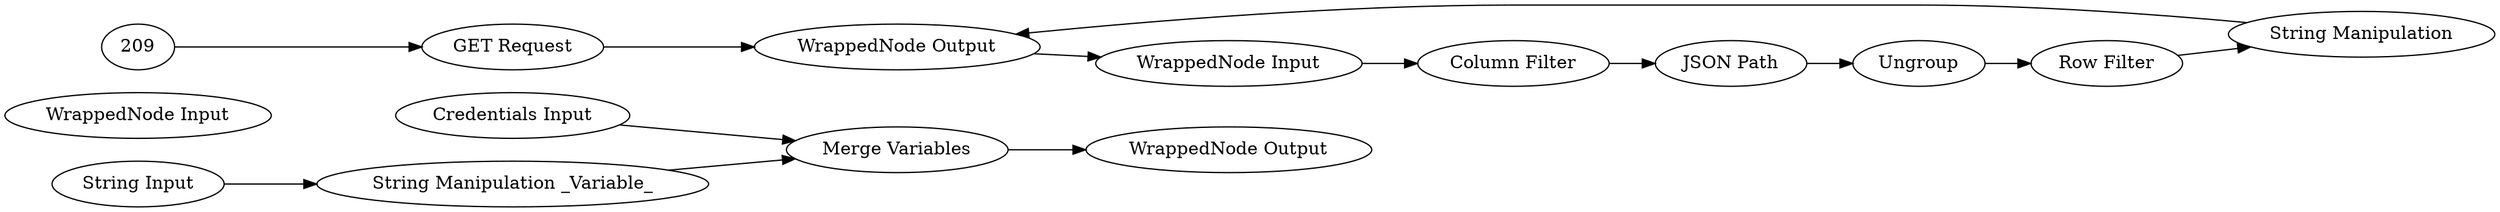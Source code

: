 digraph {
	199 [label="Credentials Input"]
	200 [label="String Input"]
	201 [label="Merge Variables"]
	202 [label="String Manipulation _Variable_"]
	203 [label="WrappedNode Input"]
	204 [label="WrappedNode Output"]
	210 [label="GET Request"]
	216 [label="DELETE Request"]
	211 [label="JSON Path"]
	212 [label=Ungroup]
	213 [label="Column Filter"]
	214 [label="Row Filter"]
	215 [label="String Manipulation"]
	216 [label="WrappedNode Input"]
	217 [label="WrappedNode Output"]
	199 -> 201
	200 -> 202
	201 -> 204
	202 -> 201
	211 -> 212
	212 -> 214
	213 -> 211
	214 -> 215
	215 -> 217
	216 -> 213
	209 -> 210
	210 -> 217
	217 -> 216
	rankdir=LR
}
